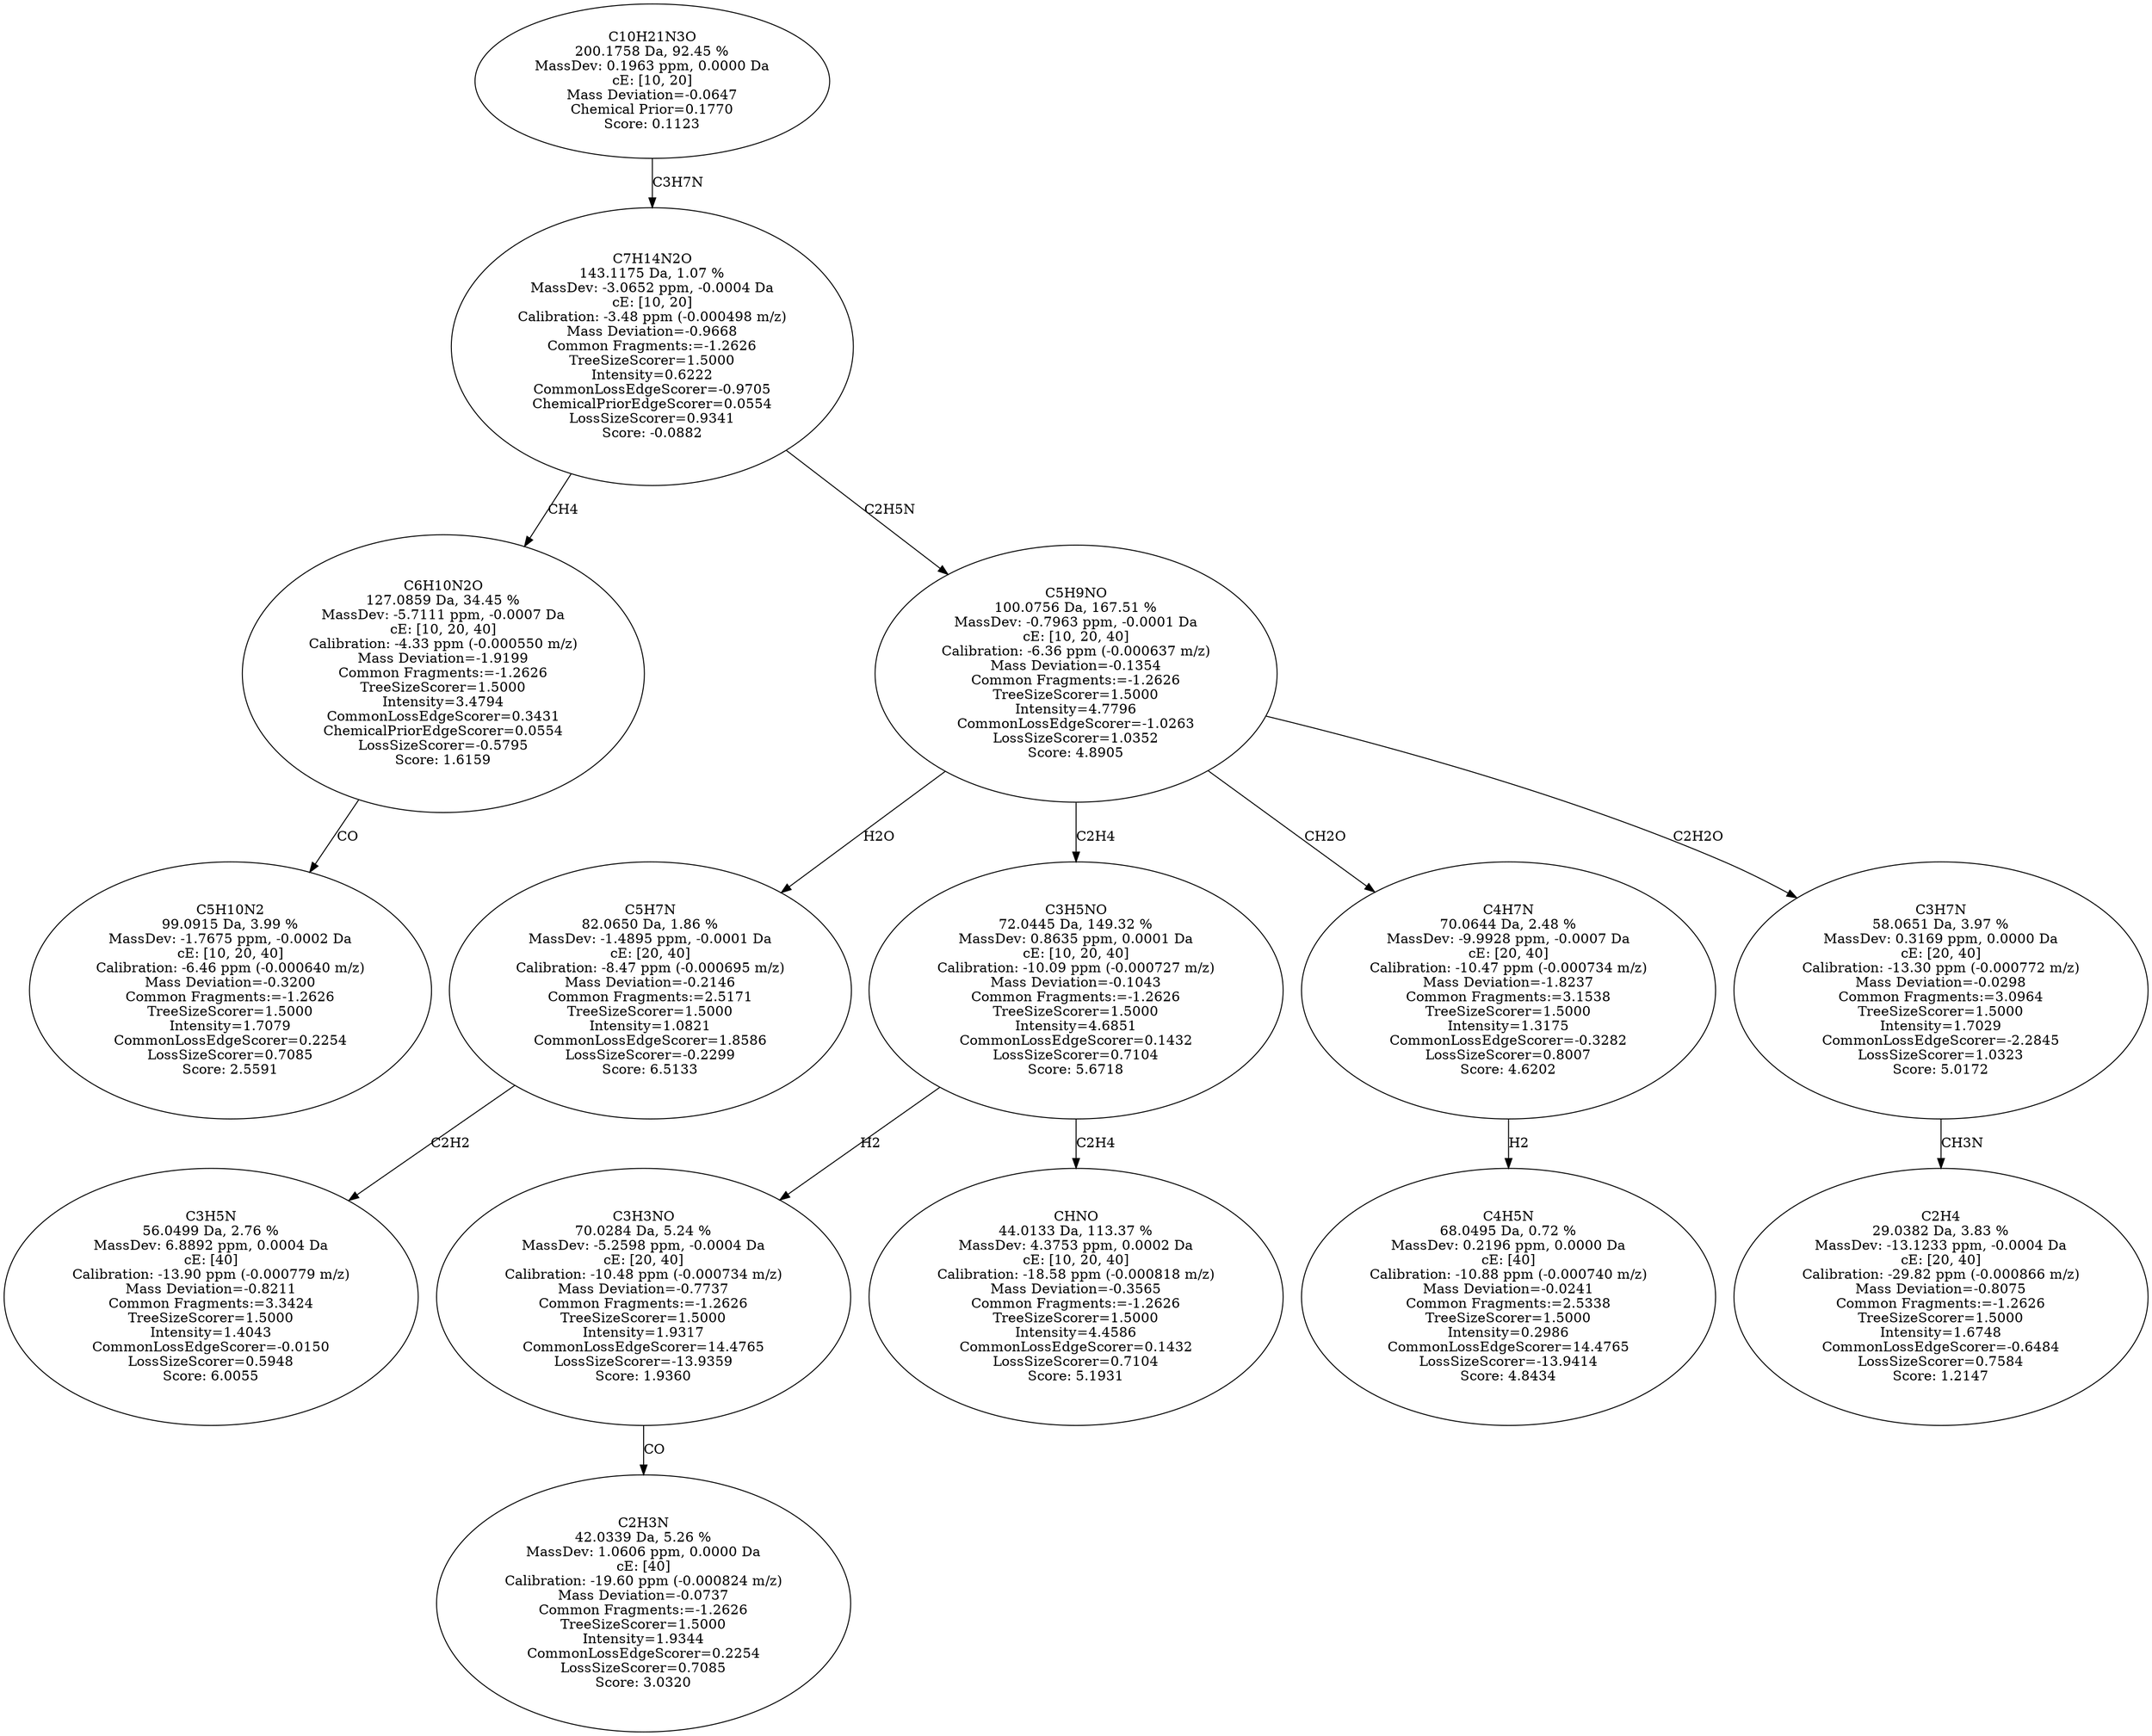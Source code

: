strict digraph {
v1 [label="C5H10N2\n99.0915 Da, 3.99 %\nMassDev: -1.7675 ppm, -0.0002 Da\ncE: [10, 20, 40]\nCalibration: -6.46 ppm (-0.000640 m/z)\nMass Deviation=-0.3200\nCommon Fragments:=-1.2626\nTreeSizeScorer=1.5000\nIntensity=1.7079\nCommonLossEdgeScorer=0.2254\nLossSizeScorer=0.7085\nScore: 2.5591"];
v2 [label="C6H10N2O\n127.0859 Da, 34.45 %\nMassDev: -5.7111 ppm, -0.0007 Da\ncE: [10, 20, 40]\nCalibration: -4.33 ppm (-0.000550 m/z)\nMass Deviation=-1.9199\nCommon Fragments:=-1.2626\nTreeSizeScorer=1.5000\nIntensity=3.4794\nCommonLossEdgeScorer=0.3431\nChemicalPriorEdgeScorer=0.0554\nLossSizeScorer=-0.5795\nScore: 1.6159"];
v3 [label="C3H5N\n56.0499 Da, 2.76 %\nMassDev: 6.8892 ppm, 0.0004 Da\ncE: [40]\nCalibration: -13.90 ppm (-0.000779 m/z)\nMass Deviation=-0.8211\nCommon Fragments:=3.3424\nTreeSizeScorer=1.5000\nIntensity=1.4043\nCommonLossEdgeScorer=-0.0150\nLossSizeScorer=0.5948\nScore: 6.0055"];
v4 [label="C5H7N\n82.0650 Da, 1.86 %\nMassDev: -1.4895 ppm, -0.0001 Da\ncE: [20, 40]\nCalibration: -8.47 ppm (-0.000695 m/z)\nMass Deviation=-0.2146\nCommon Fragments:=2.5171\nTreeSizeScorer=1.5000\nIntensity=1.0821\nCommonLossEdgeScorer=1.8586\nLossSizeScorer=-0.2299\nScore: 6.5133"];
v5 [label="C2H3N\n42.0339 Da, 5.26 %\nMassDev: 1.0606 ppm, 0.0000 Da\ncE: [40]\nCalibration: -19.60 ppm (-0.000824 m/z)\nMass Deviation=-0.0737\nCommon Fragments:=-1.2626\nTreeSizeScorer=1.5000\nIntensity=1.9344\nCommonLossEdgeScorer=0.2254\nLossSizeScorer=0.7085\nScore: 3.0320"];
v6 [label="C3H3NO\n70.0284 Da, 5.24 %\nMassDev: -5.2598 ppm, -0.0004 Da\ncE: [20, 40]\nCalibration: -10.48 ppm (-0.000734 m/z)\nMass Deviation=-0.7737\nCommon Fragments:=-1.2626\nTreeSizeScorer=1.5000\nIntensity=1.9317\nCommonLossEdgeScorer=14.4765\nLossSizeScorer=-13.9359\nScore: 1.9360"];
v7 [label="CHNO\n44.0133 Da, 113.37 %\nMassDev: 4.3753 ppm, 0.0002 Da\ncE: [10, 20, 40]\nCalibration: -18.58 ppm (-0.000818 m/z)\nMass Deviation=-0.3565\nCommon Fragments:=-1.2626\nTreeSizeScorer=1.5000\nIntensity=4.4586\nCommonLossEdgeScorer=0.1432\nLossSizeScorer=0.7104\nScore: 5.1931"];
v8 [label="C3H5NO\n72.0445 Da, 149.32 %\nMassDev: 0.8635 ppm, 0.0001 Da\ncE: [10, 20, 40]\nCalibration: -10.09 ppm (-0.000727 m/z)\nMass Deviation=-0.1043\nCommon Fragments:=-1.2626\nTreeSizeScorer=1.5000\nIntensity=4.6851\nCommonLossEdgeScorer=0.1432\nLossSizeScorer=0.7104\nScore: 5.6718"];
v9 [label="C4H5N\n68.0495 Da, 0.72 %\nMassDev: 0.2196 ppm, 0.0000 Da\ncE: [40]\nCalibration: -10.88 ppm (-0.000740 m/z)\nMass Deviation=-0.0241\nCommon Fragments:=2.5338\nTreeSizeScorer=1.5000\nIntensity=0.2986\nCommonLossEdgeScorer=14.4765\nLossSizeScorer=-13.9414\nScore: 4.8434"];
v10 [label="C4H7N\n70.0644 Da, 2.48 %\nMassDev: -9.9928 ppm, -0.0007 Da\ncE: [20, 40]\nCalibration: -10.47 ppm (-0.000734 m/z)\nMass Deviation=-1.8237\nCommon Fragments:=3.1538\nTreeSizeScorer=1.5000\nIntensity=1.3175\nCommonLossEdgeScorer=-0.3282\nLossSizeScorer=0.8007\nScore: 4.6202"];
v11 [label="C2H4\n29.0382 Da, 3.83 %\nMassDev: -13.1233 ppm, -0.0004 Da\ncE: [20, 40]\nCalibration: -29.82 ppm (-0.000866 m/z)\nMass Deviation=-0.8075\nCommon Fragments:=-1.2626\nTreeSizeScorer=1.5000\nIntensity=1.6748\nCommonLossEdgeScorer=-0.6484\nLossSizeScorer=0.7584\nScore: 1.2147"];
v12 [label="C3H7N\n58.0651 Da, 3.97 %\nMassDev: 0.3169 ppm, 0.0000 Da\ncE: [20, 40]\nCalibration: -13.30 ppm (-0.000772 m/z)\nMass Deviation=-0.0298\nCommon Fragments:=3.0964\nTreeSizeScorer=1.5000\nIntensity=1.7029\nCommonLossEdgeScorer=-2.2845\nLossSizeScorer=1.0323\nScore: 5.0172"];
v13 [label="C5H9NO\n100.0756 Da, 167.51 %\nMassDev: -0.7963 ppm, -0.0001 Da\ncE: [10, 20, 40]\nCalibration: -6.36 ppm (-0.000637 m/z)\nMass Deviation=-0.1354\nCommon Fragments:=-1.2626\nTreeSizeScorer=1.5000\nIntensity=4.7796\nCommonLossEdgeScorer=-1.0263\nLossSizeScorer=1.0352\nScore: 4.8905"];
v14 [label="C7H14N2O\n143.1175 Da, 1.07 %\nMassDev: -3.0652 ppm, -0.0004 Da\ncE: [10, 20]\nCalibration: -3.48 ppm (-0.000498 m/z)\nMass Deviation=-0.9668\nCommon Fragments:=-1.2626\nTreeSizeScorer=1.5000\nIntensity=0.6222\nCommonLossEdgeScorer=-0.9705\nChemicalPriorEdgeScorer=0.0554\nLossSizeScorer=0.9341\nScore: -0.0882"];
v15 [label="C10H21N3O\n200.1758 Da, 92.45 %\nMassDev: 0.1963 ppm, 0.0000 Da\ncE: [10, 20]\nMass Deviation=-0.0647\nChemical Prior=0.1770\nScore: 0.1123"];
v2 -> v1 [label="CO"];
v14 -> v2 [label="CH4"];
v4 -> v3 [label="C2H2"];
v13 -> v4 [label="H2O"];
v6 -> v5 [label="CO"];
v8 -> v6 [label="H2"];
v8 -> v7 [label="C2H4"];
v13 -> v8 [label="C2H4"];
v10 -> v9 [label="H2"];
v13 -> v10 [label="CH2O"];
v12 -> v11 [label="CH3N"];
v13 -> v12 [label="C2H2O"];
v14 -> v13 [label="C2H5N"];
v15 -> v14 [label="C3H7N"];
}